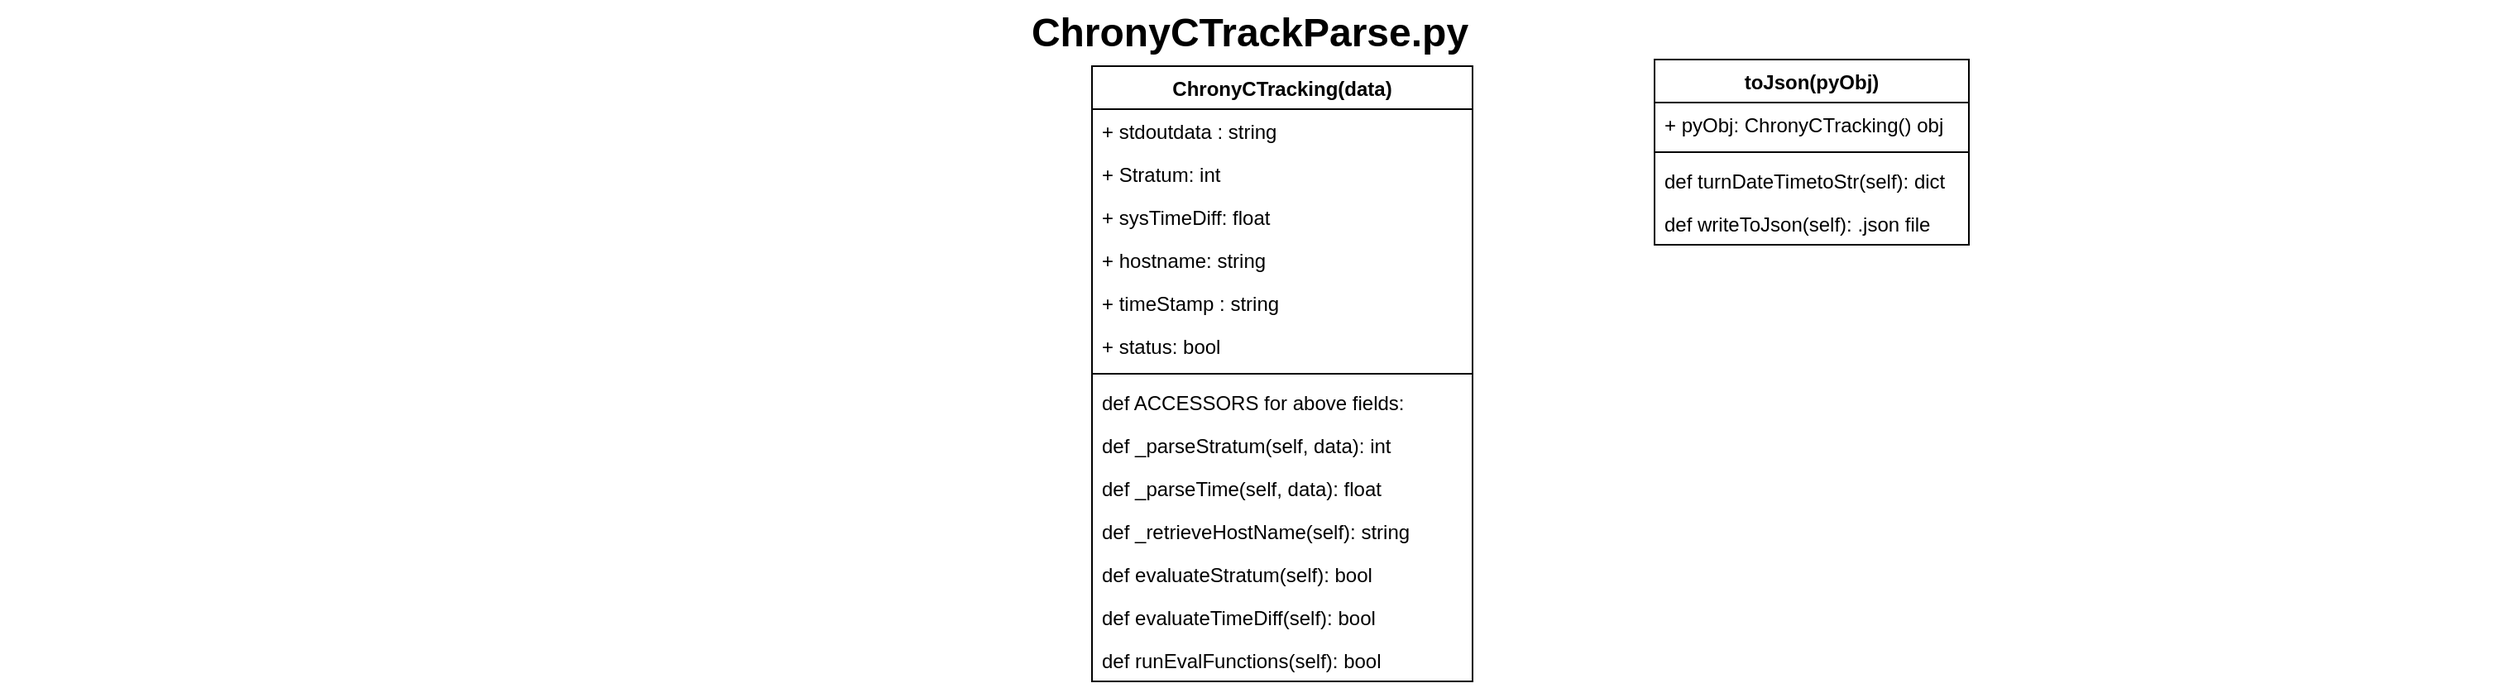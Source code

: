 <mxfile version="10.7.9" type="device"><diagram name="Page-1" id="929967ad-93f9-6ef4-fab6-5d389245f69c"><mxGraphModel dx="1399" dy="645" grid="1" gridSize="10" guides="1" tooltips="1" connect="1" arrows="1" fold="1" page="1" pageScale="1.5" pageWidth="1169" pageHeight="826" background="none" math="0" shadow="0"><root><mxCell id="0" style=";html=1;"/><mxCell id="1" style=";html=1;" parent="0"/><mxCell id="1672d66443f91eb5-23" value="ChronyCTrackParse.py" style="text;strokeColor=none;fillColor=none;html=1;fontSize=24;fontStyle=1;verticalAlign=middle;align=center;" parent="1" vertex="1"><mxGeometry x="120" y="40" width="1510" height="40" as="geometry"/></mxCell><mxCell id="GBEAuOhbx4dtz6FkIC38-3" value="ChronyCTracking(data)" style="swimlane;fontStyle=1;childLayout=stackLayout;horizontal=1;startSize=26;fillColor=none;horizontalStack=0;resizeParent=1;resizeParentMax=0;resizeLast=0;collapsible=1;marginBottom=0;" parent="1" vertex="1"><mxGeometry x="780" y="80" width="230" height="372" as="geometry"/></mxCell><mxCell id="GBEAuOhbx4dtz6FkIC38-4" value="+ stdoutdata : string" style="text;strokeColor=none;fillColor=none;align=left;verticalAlign=top;spacingLeft=4;spacingRight=4;overflow=hidden;rotatable=0;points=[[0,0.5],[1,0.5]];portConstraint=eastwest;" parent="GBEAuOhbx4dtz6FkIC38-3" vertex="1"><mxGeometry y="26" width="230" height="26" as="geometry"/></mxCell><mxCell id="GBEAuOhbx4dtz6FkIC38-5" value="+ Stratum: int" style="text;strokeColor=none;fillColor=none;align=left;verticalAlign=top;spacingLeft=4;spacingRight=4;overflow=hidden;rotatable=0;points=[[0,0.5],[1,0.5]];portConstraint=eastwest;" parent="GBEAuOhbx4dtz6FkIC38-3" vertex="1"><mxGeometry y="52" width="230" height="26" as="geometry"/></mxCell><mxCell id="GBEAuOhbx4dtz6FkIC38-6" value="+ sysTimeDiff: float&#10;&#10;&#10;" style="text;strokeColor=none;fillColor=none;align=left;verticalAlign=top;spacingLeft=4;spacingRight=4;overflow=hidden;rotatable=0;points=[[0,0.5],[1,0.5]];portConstraint=eastwest;" parent="GBEAuOhbx4dtz6FkIC38-3" vertex="1"><mxGeometry y="78" width="230" height="26" as="geometry"/></mxCell><mxCell id="GBEAuOhbx4dtz6FkIC38-9" value="+ hostname: string" style="text;strokeColor=none;fillColor=none;align=left;verticalAlign=top;spacingLeft=4;spacingRight=4;overflow=hidden;rotatable=0;points=[[0,0.5],[1,0.5]];portConstraint=eastwest;" parent="GBEAuOhbx4dtz6FkIC38-3" vertex="1"><mxGeometry y="104" width="230" height="26" as="geometry"/></mxCell><mxCell id="GBEAuOhbx4dtz6FkIC38-8" value="+ timeStamp : string" style="text;strokeColor=none;fillColor=none;align=left;verticalAlign=top;spacingLeft=4;spacingRight=4;overflow=hidden;rotatable=0;points=[[0,0.5],[1,0.5]];portConstraint=eastwest;" parent="GBEAuOhbx4dtz6FkIC38-3" vertex="1"><mxGeometry y="130" width="230" height="26" as="geometry"/></mxCell><mxCell id="k3VLiC759INjneskM-A1-1" value="+ status: bool" style="text;strokeColor=none;fillColor=none;align=left;verticalAlign=top;spacingLeft=4;spacingRight=4;overflow=hidden;rotatable=0;points=[[0,0.5],[1,0.5]];portConstraint=eastwest;" parent="GBEAuOhbx4dtz6FkIC38-3" vertex="1"><mxGeometry y="156" width="230" height="26" as="geometry"/></mxCell><mxCell id="GBEAuOhbx4dtz6FkIC38-12" value="" style="line;strokeWidth=1;fillColor=none;align=left;verticalAlign=middle;spacingTop=-1;spacingLeft=3;spacingRight=3;rotatable=0;labelPosition=right;points=[];portConstraint=eastwest;" parent="GBEAuOhbx4dtz6FkIC38-3" vertex="1"><mxGeometry y="182" width="230" height="8" as="geometry"/></mxCell><mxCell id="GBEAuOhbx4dtz6FkIC38-22" value="def ACCESSORS for above fields:" style="text;strokeColor=none;fillColor=none;align=left;verticalAlign=top;spacingLeft=4;spacingRight=4;overflow=hidden;rotatable=0;points=[[0,0.5],[1,0.5]];portConstraint=eastwest;" parent="GBEAuOhbx4dtz6FkIC38-3" vertex="1"><mxGeometry y="190" width="230" height="26" as="geometry"/></mxCell><mxCell id="GBEAuOhbx4dtz6FkIC38-16" value="def _parseStratum(self, data): int" style="text;strokeColor=none;fillColor=none;align=left;verticalAlign=top;spacingLeft=4;spacingRight=4;overflow=hidden;rotatable=0;points=[[0,0.5],[1,0.5]];portConstraint=eastwest;" parent="GBEAuOhbx4dtz6FkIC38-3" vertex="1"><mxGeometry y="216" width="230" height="26" as="geometry"/></mxCell><mxCell id="GBEAuOhbx4dtz6FkIC38-14" value="def _parseTime(self, data): float" style="text;strokeColor=none;fillColor=none;align=left;verticalAlign=top;spacingLeft=4;spacingRight=4;overflow=hidden;rotatable=0;points=[[0,0.5],[1,0.5]];portConstraint=eastwest;" parent="GBEAuOhbx4dtz6FkIC38-3" vertex="1"><mxGeometry y="242" width="230" height="26" as="geometry"/></mxCell><mxCell id="GBEAuOhbx4dtz6FkIC38-15" value="def _retrieveHostName(self): string&#10;&#10;" style="text;strokeColor=none;fillColor=none;align=left;verticalAlign=top;spacingLeft=4;spacingRight=4;overflow=hidden;rotatable=0;points=[[0,0.5],[1,0.5]];portConstraint=eastwest;" parent="GBEAuOhbx4dtz6FkIC38-3" vertex="1"><mxGeometry y="268" width="230" height="26" as="geometry"/></mxCell><mxCell id="GBEAuOhbx4dtz6FkIC38-18" value="def evaluateStratum(self): bool" style="text;strokeColor=none;fillColor=none;align=left;verticalAlign=top;spacingLeft=4;spacingRight=4;overflow=hidden;rotatable=0;points=[[0,0.5],[1,0.5]];portConstraint=eastwest;" parent="GBEAuOhbx4dtz6FkIC38-3" vertex="1"><mxGeometry y="294" width="230" height="26" as="geometry"/></mxCell><mxCell id="GBEAuOhbx4dtz6FkIC38-17" value="def evaluateTimeDiff(self): bool&#10;&#10;" style="text;strokeColor=none;fillColor=none;align=left;verticalAlign=top;spacingLeft=4;spacingRight=4;overflow=hidden;rotatable=0;points=[[0,0.5],[1,0.5]];portConstraint=eastwest;" parent="GBEAuOhbx4dtz6FkIC38-3" vertex="1"><mxGeometry y="320" width="230" height="26" as="geometry"/></mxCell><mxCell id="GBEAuOhbx4dtz6FkIC38-21" value="def runEvalFunctions(self): bool" style="text;strokeColor=none;fillColor=none;align=left;verticalAlign=top;spacingLeft=4;spacingRight=4;overflow=hidden;rotatable=0;points=[[0,0.5],[1,0.5]];portConstraint=eastwest;" parent="GBEAuOhbx4dtz6FkIC38-3" vertex="1"><mxGeometry y="346" width="230" height="26" as="geometry"/></mxCell><mxCell id="mXn59DOr-PHyQSgqbUgM-5" value="toJson(pyObj)" style="swimlane;fontStyle=1;align=center;verticalAlign=top;childLayout=stackLayout;horizontal=1;startSize=26;horizontalStack=0;resizeParent=1;resizeParentMax=0;resizeLast=0;collapsible=1;marginBottom=0;" parent="1" vertex="1"><mxGeometry x="1120" y="76" width="190" height="112" as="geometry"/></mxCell><mxCell id="mXn59DOr-PHyQSgqbUgM-6" value="+ pyObj: ChronyCTracking() obj" style="text;strokeColor=none;fillColor=none;align=left;verticalAlign=top;spacingLeft=4;spacingRight=4;overflow=hidden;rotatable=0;points=[[0,0.5],[1,0.5]];portConstraint=eastwest;" parent="mXn59DOr-PHyQSgqbUgM-5" vertex="1"><mxGeometry y="26" width="190" height="26" as="geometry"/></mxCell><mxCell id="mXn59DOr-PHyQSgqbUgM-7" value="" style="line;strokeWidth=1;fillColor=none;align=left;verticalAlign=middle;spacingTop=-1;spacingLeft=3;spacingRight=3;rotatable=0;labelPosition=right;points=[];portConstraint=eastwest;" parent="mXn59DOr-PHyQSgqbUgM-5" vertex="1"><mxGeometry y="52" width="190" height="8" as="geometry"/></mxCell><mxCell id="mXn59DOr-PHyQSgqbUgM-8" value="def turnDateTimetoStr(self): dict" style="text;strokeColor=none;fillColor=none;align=left;verticalAlign=top;spacingLeft=4;spacingRight=4;overflow=hidden;rotatable=0;points=[[0,0.5],[1,0.5]];portConstraint=eastwest;" parent="mXn59DOr-PHyQSgqbUgM-5" vertex="1"><mxGeometry y="60" width="190" height="26" as="geometry"/></mxCell><mxCell id="mXn59DOr-PHyQSgqbUgM-9" value="def writeToJson(self): .json file" style="text;strokeColor=none;fillColor=none;align=left;verticalAlign=top;spacingLeft=4;spacingRight=4;overflow=hidden;rotatable=0;points=[[0,0.5],[1,0.5]];portConstraint=eastwest;" parent="mXn59DOr-PHyQSgqbUgM-5" vertex="1"><mxGeometry y="86" width="190" height="26" as="geometry"/></mxCell></root></mxGraphModel></diagram></mxfile>